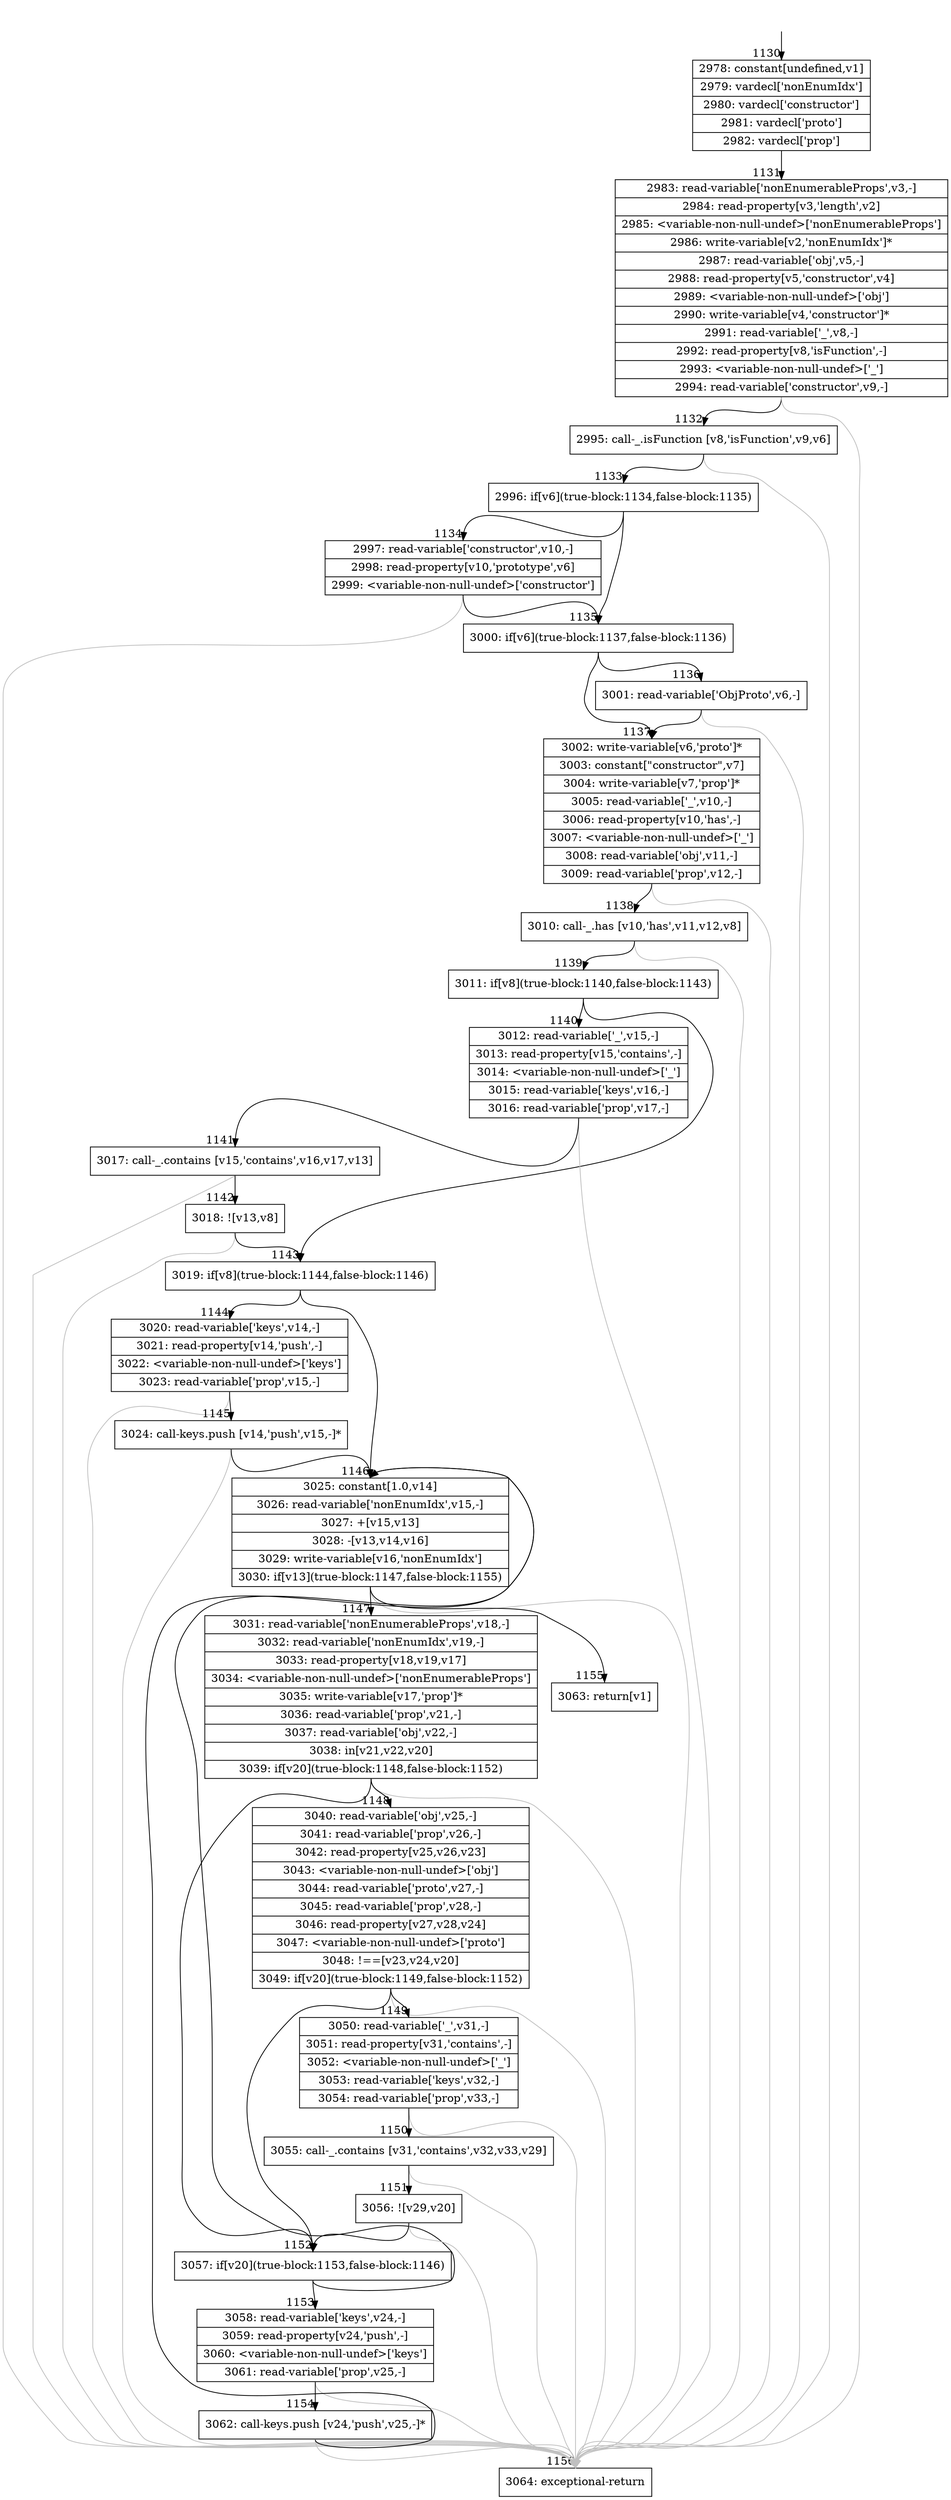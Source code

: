 digraph {
rankdir="TD"
BB_entry98[shape=none,label=""];
BB_entry98 -> BB1130 [tailport=s, headport=n, headlabel="    1130"]
BB1130 [shape=record label="{2978: constant[undefined,v1]|2979: vardecl['nonEnumIdx']|2980: vardecl['constructor']|2981: vardecl['proto']|2982: vardecl['prop']}" ] 
BB1130 -> BB1131 [tailport=s, headport=n, headlabel="      1131"]
BB1131 [shape=record label="{2983: read-variable['nonEnumerableProps',v3,-]|2984: read-property[v3,'length',v2]|2985: \<variable-non-null-undef\>['nonEnumerableProps']|2986: write-variable[v2,'nonEnumIdx']*|2987: read-variable['obj',v5,-]|2988: read-property[v5,'constructor',v4]|2989: \<variable-non-null-undef\>['obj']|2990: write-variable[v4,'constructor']*|2991: read-variable['_',v8,-]|2992: read-property[v8,'isFunction',-]|2993: \<variable-non-null-undef\>['_']|2994: read-variable['constructor',v9,-]}" ] 
BB1131 -> BB1132 [tailport=s, headport=n, headlabel="      1132"]
BB1131 -> BB1156 [tailport=s, headport=n, color=gray, headlabel="      1156"]
BB1132 [shape=record label="{2995: call-_.isFunction [v8,'isFunction',v9,v6]}" ] 
BB1132 -> BB1133 [tailport=s, headport=n, headlabel="      1133"]
BB1132 -> BB1156 [tailport=s, headport=n, color=gray]
BB1133 [shape=record label="{2996: if[v6](true-block:1134,false-block:1135)}" ] 
BB1133 -> BB1135 [tailport=s, headport=n, headlabel="      1135"]
BB1133 -> BB1134 [tailport=s, headport=n, headlabel="      1134"]
BB1134 [shape=record label="{2997: read-variable['constructor',v10,-]|2998: read-property[v10,'prototype',v6]|2999: \<variable-non-null-undef\>['constructor']}" ] 
BB1134 -> BB1135 [tailport=s, headport=n]
BB1134 -> BB1156 [tailport=s, headport=n, color=gray]
BB1135 [shape=record label="{3000: if[v6](true-block:1137,false-block:1136)}" ] 
BB1135 -> BB1137 [tailport=s, headport=n, headlabel="      1137"]
BB1135 -> BB1136 [tailport=s, headport=n, headlabel="      1136"]
BB1136 [shape=record label="{3001: read-variable['ObjProto',v6,-]}" ] 
BB1136 -> BB1137 [tailport=s, headport=n]
BB1136 -> BB1156 [tailport=s, headport=n, color=gray]
BB1137 [shape=record label="{3002: write-variable[v6,'proto']*|3003: constant[\"constructor\",v7]|3004: write-variable[v7,'prop']*|3005: read-variable['_',v10,-]|3006: read-property[v10,'has',-]|3007: \<variable-non-null-undef\>['_']|3008: read-variable['obj',v11,-]|3009: read-variable['prop',v12,-]}" ] 
BB1137 -> BB1138 [tailport=s, headport=n, headlabel="      1138"]
BB1137 -> BB1156 [tailport=s, headport=n, color=gray]
BB1138 [shape=record label="{3010: call-_.has [v10,'has',v11,v12,v8]}" ] 
BB1138 -> BB1139 [tailport=s, headport=n, headlabel="      1139"]
BB1138 -> BB1156 [tailport=s, headport=n, color=gray]
BB1139 [shape=record label="{3011: if[v8](true-block:1140,false-block:1143)}" ] 
BB1139 -> BB1143 [tailport=s, headport=n, headlabel="      1143"]
BB1139 -> BB1140 [tailport=s, headport=n, headlabel="      1140"]
BB1140 [shape=record label="{3012: read-variable['_',v15,-]|3013: read-property[v15,'contains',-]|3014: \<variable-non-null-undef\>['_']|3015: read-variable['keys',v16,-]|3016: read-variable['prop',v17,-]}" ] 
BB1140 -> BB1141 [tailport=s, headport=n, headlabel="      1141"]
BB1140 -> BB1156 [tailport=s, headport=n, color=gray]
BB1141 [shape=record label="{3017: call-_.contains [v15,'contains',v16,v17,v13]}" ] 
BB1141 -> BB1142 [tailport=s, headport=n, headlabel="      1142"]
BB1141 -> BB1156 [tailport=s, headport=n, color=gray]
BB1142 [shape=record label="{3018: ![v13,v8]}" ] 
BB1142 -> BB1143 [tailport=s, headport=n]
BB1142 -> BB1156 [tailport=s, headport=n, color=gray]
BB1143 [shape=record label="{3019: if[v8](true-block:1144,false-block:1146)}" ] 
BB1143 -> BB1144 [tailport=s, headport=n, headlabel="      1144"]
BB1143 -> BB1146 [tailport=s, headport=n, headlabel="      1146"]
BB1144 [shape=record label="{3020: read-variable['keys',v14,-]|3021: read-property[v14,'push',-]|3022: \<variable-non-null-undef\>['keys']|3023: read-variable['prop',v15,-]}" ] 
BB1144 -> BB1145 [tailport=s, headport=n, headlabel="      1145"]
BB1144 -> BB1156 [tailport=s, headport=n, color=gray]
BB1145 [shape=record label="{3024: call-keys.push [v14,'push',v15,-]*}" ] 
BB1145 -> BB1146 [tailport=s, headport=n]
BB1145 -> BB1156 [tailport=s, headport=n, color=gray]
BB1146 [shape=record label="{3025: constant[1.0,v14]|3026: read-variable['nonEnumIdx',v15,-]|3027: +[v15,v13]|3028: -[v13,v14,v16]|3029: write-variable[v16,'nonEnumIdx']|3030: if[v13](true-block:1147,false-block:1155)}" ] 
BB1146 -> BB1147 [tailport=s, headport=n, headlabel="      1147"]
BB1146 -> BB1155 [tailport=s, headport=n, headlabel="      1155"]
BB1146 -> BB1156 [tailport=s, headport=n, color=gray]
BB1147 [shape=record label="{3031: read-variable['nonEnumerableProps',v18,-]|3032: read-variable['nonEnumIdx',v19,-]|3033: read-property[v18,v19,v17]|3034: \<variable-non-null-undef\>['nonEnumerableProps']|3035: write-variable[v17,'prop']*|3036: read-variable['prop',v21,-]|3037: read-variable['obj',v22,-]|3038: in[v21,v22,v20]|3039: if[v20](true-block:1148,false-block:1152)}" ] 
BB1147 -> BB1152 [tailport=s, headport=n, headlabel="      1152"]
BB1147 -> BB1148 [tailport=s, headport=n, headlabel="      1148"]
BB1147 -> BB1156 [tailport=s, headport=n, color=gray]
BB1148 [shape=record label="{3040: read-variable['obj',v25,-]|3041: read-variable['prop',v26,-]|3042: read-property[v25,v26,v23]|3043: \<variable-non-null-undef\>['obj']|3044: read-variable['proto',v27,-]|3045: read-variable['prop',v28,-]|3046: read-property[v27,v28,v24]|3047: \<variable-non-null-undef\>['proto']|3048: !==[v23,v24,v20]|3049: if[v20](true-block:1149,false-block:1152)}" ] 
BB1148 -> BB1152 [tailport=s, headport=n]
BB1148 -> BB1149 [tailport=s, headport=n, headlabel="      1149"]
BB1148 -> BB1156 [tailport=s, headport=n, color=gray]
BB1149 [shape=record label="{3050: read-variable['_',v31,-]|3051: read-property[v31,'contains',-]|3052: \<variable-non-null-undef\>['_']|3053: read-variable['keys',v32,-]|3054: read-variable['prop',v33,-]}" ] 
BB1149 -> BB1150 [tailport=s, headport=n, headlabel="      1150"]
BB1149 -> BB1156 [tailport=s, headport=n, color=gray]
BB1150 [shape=record label="{3055: call-_.contains [v31,'contains',v32,v33,v29]}" ] 
BB1150 -> BB1151 [tailport=s, headport=n, headlabel="      1151"]
BB1150 -> BB1156 [tailport=s, headport=n, color=gray]
BB1151 [shape=record label="{3056: ![v29,v20]}" ] 
BB1151 -> BB1152 [tailport=s, headport=n]
BB1151 -> BB1156 [tailport=s, headport=n, color=gray]
BB1152 [shape=record label="{3057: if[v20](true-block:1153,false-block:1146)}" ] 
BB1152 -> BB1153 [tailport=s, headport=n, headlabel="      1153"]
BB1152 -> BB1146 [tailport=s, headport=n]
BB1153 [shape=record label="{3058: read-variable['keys',v24,-]|3059: read-property[v24,'push',-]|3060: \<variable-non-null-undef\>['keys']|3061: read-variable['prop',v25,-]}" ] 
BB1153 -> BB1154 [tailport=s, headport=n, headlabel="      1154"]
BB1153 -> BB1156 [tailport=s, headport=n, color=gray]
BB1154 [shape=record label="{3062: call-keys.push [v24,'push',v25,-]*}" ] 
BB1154 -> BB1146 [tailport=s, headport=n]
BB1154 -> BB1156 [tailport=s, headport=n, color=gray]
BB1155 [shape=record label="{3063: return[v1]}" ] 
BB1156 [shape=record label="{3064: exceptional-return}" ] 
//#$~ 927
}

